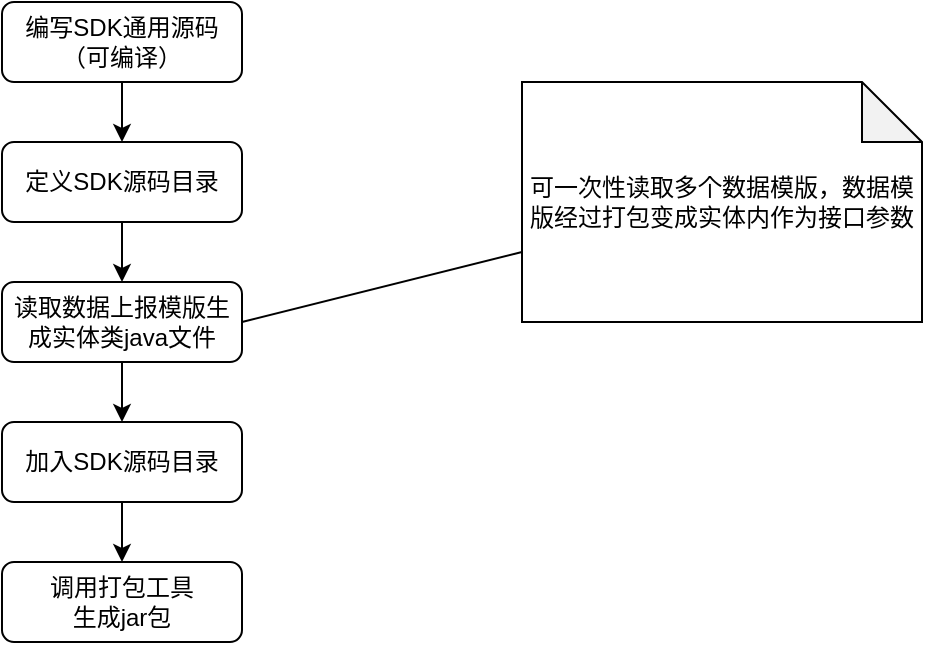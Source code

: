 <mxfile version="16.6.3" type="github" pages="2">
  <diagram id="wiDFAiqb1hgUTGsGTy8J" name="Page-1">
    <mxGraphModel dx="926" dy="493" grid="0" gridSize="10" guides="1" tooltips="1" connect="1" arrows="1" fold="1" page="1" pageScale="1" pageWidth="1169" pageHeight="827" math="0" shadow="0">
      <root>
        <mxCell id="0" />
        <mxCell id="1" parent="0" />
        <mxCell id="bQ-SviAdAgsEly6TEwBb-12" style="edgeStyle=orthogonalEdgeStyle;rounded=0;orthogonalLoop=1;jettySize=auto;html=1;exitX=0.5;exitY=1;exitDx=0;exitDy=0;" parent="1" source="bQ-SviAdAgsEly6TEwBb-1" target="bQ-SviAdAgsEly6TEwBb-8" edge="1">
          <mxGeometry relative="1" as="geometry" />
        </mxCell>
        <mxCell id="bQ-SviAdAgsEly6TEwBb-1" value="加入SDK源码目录" style="rounded=1;whiteSpace=wrap;html=1;" parent="1" vertex="1">
          <mxGeometry x="320" y="289" width="120" height="40" as="geometry" />
        </mxCell>
        <mxCell id="bQ-SviAdAgsEly6TEwBb-11" style="edgeStyle=orthogonalEdgeStyle;rounded=0;orthogonalLoop=1;jettySize=auto;html=1;exitX=0.5;exitY=1;exitDx=0;exitDy=0;entryX=0.5;entryY=0;entryDx=0;entryDy=0;" parent="1" source="bQ-SviAdAgsEly6TEwBb-2" target="bQ-SviAdAgsEly6TEwBb-1" edge="1">
          <mxGeometry relative="1" as="geometry" />
        </mxCell>
        <mxCell id="bQ-SviAdAgsEly6TEwBb-2" value="读取数据上报模版生成实体类java文件" style="rounded=1;whiteSpace=wrap;html=1;" parent="1" vertex="1">
          <mxGeometry x="320" y="219" width="120" height="40" as="geometry" />
        </mxCell>
        <mxCell id="bQ-SviAdAgsEly6TEwBb-3" value="可一次性读取多个数据模版，数据模版经过打包变成实体内作为接口参数" style="shape=note;whiteSpace=wrap;html=1;backgroundOutline=1;darkOpacity=0.05;" parent="1" vertex="1">
          <mxGeometry x="580" y="119" width="200" height="120" as="geometry" />
        </mxCell>
        <mxCell id="bQ-SviAdAgsEly6TEwBb-4" value="" style="endArrow=none;html=1;rounded=0;exitX=1;exitY=0.5;exitDx=0;exitDy=0;" parent="1" source="bQ-SviAdAgsEly6TEwBb-2" target="bQ-SviAdAgsEly6TEwBb-3" edge="1">
          <mxGeometry width="50" height="50" relative="1" as="geometry">
            <mxPoint x="450" y="299" as="sourcePoint" />
            <mxPoint x="500" y="249" as="targetPoint" />
          </mxGeometry>
        </mxCell>
        <mxCell id="bQ-SviAdAgsEly6TEwBb-10" style="edgeStyle=orthogonalEdgeStyle;rounded=0;orthogonalLoop=1;jettySize=auto;html=1;exitX=0.5;exitY=1;exitDx=0;exitDy=0;entryX=0.5;entryY=0;entryDx=0;entryDy=0;" parent="1" source="bQ-SviAdAgsEly6TEwBb-5" target="bQ-SviAdAgsEly6TEwBb-2" edge="1">
          <mxGeometry relative="1" as="geometry" />
        </mxCell>
        <mxCell id="bQ-SviAdAgsEly6TEwBb-5" value="定义SDK源码目录" style="rounded=1;whiteSpace=wrap;html=1;" parent="1" vertex="1">
          <mxGeometry x="320" y="149" width="120" height="40" as="geometry" />
        </mxCell>
        <mxCell id="bQ-SviAdAgsEly6TEwBb-9" style="edgeStyle=orthogonalEdgeStyle;rounded=0;orthogonalLoop=1;jettySize=auto;html=1;exitX=0.5;exitY=1;exitDx=0;exitDy=0;entryX=0.5;entryY=0;entryDx=0;entryDy=0;" parent="1" source="bQ-SviAdAgsEly6TEwBb-7" target="bQ-SviAdAgsEly6TEwBb-5" edge="1">
          <mxGeometry relative="1" as="geometry" />
        </mxCell>
        <mxCell id="bQ-SviAdAgsEly6TEwBb-7" value="编写SDK通用源码（可编译）" style="rounded=1;whiteSpace=wrap;html=1;" parent="1" vertex="1">
          <mxGeometry x="320" y="79" width="120" height="40" as="geometry" />
        </mxCell>
        <mxCell id="bQ-SviAdAgsEly6TEwBb-8" value="调用打包工具&lt;br&gt;生成jar包" style="rounded=1;whiteSpace=wrap;html=1;" parent="1" vertex="1">
          <mxGeometry x="320" y="359" width="120" height="40" as="geometry" />
        </mxCell>
      </root>
    </mxGraphModel>
  </diagram>
  <diagram id="XrPPgUMyTxZaXeDSUMZ4" name="Page-2">
    <mxGraphModel dx="926" dy="493" grid="0" gridSize="10" guides="1" tooltips="1" connect="1" arrows="1" fold="1" page="1" pageScale="1" pageWidth="1169" pageHeight="827" math="0" shadow="0">
      <root>
        <mxCell id="IYlOKihxtgilmY3XUCAm-0" />
        <mxCell id="IYlOKihxtgilmY3XUCAm-1" parent="IYlOKihxtgilmY3XUCAm-0" />
        <mxCell id="XTWS8sP4vSJTlZUB7SxO-8" style="edgeStyle=orthogonalEdgeStyle;rounded=0;orthogonalLoop=1;jettySize=auto;html=1;exitX=0.5;exitY=1;exitDx=0;exitDy=0;entryX=0.5;entryY=0;entryDx=0;entryDy=0;" parent="IYlOKihxtgilmY3XUCAm-1" source="IYlOKihxtgilmY3XUCAm-2" target="BEmdinMRJuIhsy65v0YJ-1" edge="1">
          <mxGeometry relative="1" as="geometry" />
        </mxCell>
        <mxCell id="IYlOKihxtgilmY3XUCAm-2" value="扫描数据上报模版" style="rounded=0;whiteSpace=wrap;html=1;" parent="IYlOKihxtgilmY3XUCAm-1" vertex="1">
          <mxGeometry x="320" y="120" width="120" height="40" as="geometry" />
        </mxCell>
        <mxCell id="XTWS8sP4vSJTlZUB7SxO-9" style="edgeStyle=orthogonalEdgeStyle;rounded=0;orthogonalLoop=1;jettySize=auto;html=1;exitX=0.5;exitY=1;exitDx=0;exitDy=0;entryX=0.5;entryY=0;entryDx=0;entryDy=0;" parent="IYlOKihxtgilmY3XUCAm-1" source="BEmdinMRJuIhsy65v0YJ-1" target="XTWS8sP4vSJTlZUB7SxO-0" edge="1">
          <mxGeometry relative="1" as="geometry" />
        </mxCell>
        <mxCell id="BEmdinMRJuIhsy65v0YJ-1" value="&lt;span&gt;找出trigger_event为job的waring&lt;/span&gt;" style="rounded=0;whiteSpace=wrap;html=1;" parent="IYlOKihxtgilmY3XUCAm-1" vertex="1">
          <mxGeometry x="320" y="190" width="120" height="40" as="geometry" />
        </mxCell>
        <mxCell id="XTWS8sP4vSJTlZUB7SxO-10" style="edgeStyle=orthogonalEdgeStyle;rounded=0;orthogonalLoop=1;jettySize=auto;html=1;exitX=0.5;exitY=1;exitDx=0;exitDy=0;entryX=0.5;entryY=0;entryDx=0;entryDy=0;" parent="IYlOKihxtgilmY3XUCAm-1" source="XTWS8sP4vSJTlZUB7SxO-0" target="XTWS8sP4vSJTlZUB7SxO-1" edge="1">
          <mxGeometry relative="1" as="geometry" />
        </mxCell>
        <mxCell id="XTWS8sP4vSJTlZUB7SxO-0" value="&lt;span&gt;注册定时任务&lt;/span&gt;" style="rounded=0;whiteSpace=wrap;html=1;" parent="IYlOKihxtgilmY3XUCAm-1" vertex="1">
          <mxGeometry x="320" y="260" width="120" height="40" as="geometry" />
        </mxCell>
        <mxCell id="XTWS8sP4vSJTlZUB7SxO-11" style="edgeStyle=orthogonalEdgeStyle;rounded=0;orthogonalLoop=1;jettySize=auto;html=1;exitX=0.5;exitY=1;exitDx=0;exitDy=0;entryX=0.5;entryY=0;entryDx=0;entryDy=0;" parent="IYlOKihxtgilmY3XUCAm-1" source="XTWS8sP4vSJTlZUB7SxO-1" target="XTWS8sP4vSJTlZUB7SxO-2" edge="1">
          <mxGeometry relative="1" as="geometry" />
        </mxCell>
        <mxCell id="XTWS8sP4vSJTlZUB7SxO-1" value="&lt;span&gt;执行&lt;/span&gt;&lt;span&gt;trigger_condition&lt;/span&gt;" style="rounded=0;whiteSpace=wrap;html=1;" parent="IYlOKihxtgilmY3XUCAm-1" vertex="1">
          <mxGeometry x="320" y="330" width="120" height="40" as="geometry" />
        </mxCell>
        <mxCell id="XTWS8sP4vSJTlZUB7SxO-12" style="edgeStyle=orthogonalEdgeStyle;rounded=0;orthogonalLoop=1;jettySize=auto;html=1;exitX=0.5;exitY=1;exitDx=0;exitDy=0;entryX=0.5;entryY=0;entryDx=0;entryDy=0;" parent="IYlOKihxtgilmY3XUCAm-1" source="XTWS8sP4vSJTlZUB7SxO-2" target="XTWS8sP4vSJTlZUB7SxO-3" edge="1">
          <mxGeometry relative="1" as="geometry" />
        </mxCell>
        <mxCell id="XTWS8sP4vSJTlZUB7SxO-2" value="结果是否为True" style="rhombus;whiteSpace=wrap;html=1;rounded=0;" parent="IYlOKihxtgilmY3XUCAm-1" vertex="1">
          <mxGeometry x="340" y="400" width="80" height="80" as="geometry" />
        </mxCell>
        <mxCell id="XTWS8sP4vSJTlZUB7SxO-13" style="edgeStyle=orthogonalEdgeStyle;rounded=0;orthogonalLoop=1;jettySize=auto;html=1;exitX=0.5;exitY=1;exitDx=0;exitDy=0;entryX=0.5;entryY=0;entryDx=0;entryDy=0;entryPerimeter=0;" parent="IYlOKihxtgilmY3XUCAm-1" source="XTWS8sP4vSJTlZUB7SxO-3" target="XTWS8sP4vSJTlZUB7SxO-6" edge="1">
          <mxGeometry relative="1" as="geometry" />
        </mxCell>
        <mxCell id="XTWS8sP4vSJTlZUB7SxO-3" value="发告警消息" style="rounded=0;whiteSpace=wrap;html=1;" parent="IYlOKihxtgilmY3XUCAm-1" vertex="1">
          <mxGeometry x="320" y="510" width="120" height="40" as="geometry" />
        </mxCell>
        <mxCell id="XTWS8sP4vSJTlZUB7SxO-7" style="edgeStyle=orthogonalEdgeStyle;rounded=0;orthogonalLoop=1;jettySize=auto;html=1;exitX=0.5;exitY=1;exitDx=0;exitDy=0;exitPerimeter=0;entryX=0.5;entryY=0;entryDx=0;entryDy=0;" parent="IYlOKihxtgilmY3XUCAm-1" source="XTWS8sP4vSJTlZUB7SxO-4" target="IYlOKihxtgilmY3XUCAm-2" edge="1">
          <mxGeometry relative="1" as="geometry" />
        </mxCell>
        <mxCell id="XTWS8sP4vSJTlZUB7SxO-4" value="开始" style="strokeWidth=1;html=1;shape=mxgraph.flowchart.terminator;whiteSpace=wrap;rounded=0;" parent="IYlOKihxtgilmY3XUCAm-1" vertex="1">
          <mxGeometry x="330" y="50" width="100" height="40" as="geometry" />
        </mxCell>
        <mxCell id="XTWS8sP4vSJTlZUB7SxO-5" style="edgeStyle=orthogonalEdgeStyle;rounded=0;orthogonalLoop=1;jettySize=auto;html=1;exitX=0.5;exitY=1;exitDx=0;exitDy=0;exitPerimeter=0;" parent="IYlOKihxtgilmY3XUCAm-1" source="XTWS8sP4vSJTlZUB7SxO-4" target="XTWS8sP4vSJTlZUB7SxO-4" edge="1">
          <mxGeometry relative="1" as="geometry" />
        </mxCell>
        <mxCell id="XTWS8sP4vSJTlZUB7SxO-6" value="结束" style="strokeWidth=1;html=1;shape=mxgraph.flowchart.terminator;whiteSpace=wrap;rounded=0;" parent="IYlOKihxtgilmY3XUCAm-1" vertex="1">
          <mxGeometry x="330" y="580" width="100" height="40" as="geometry" />
        </mxCell>
        <mxCell id="XTWS8sP4vSJTlZUB7SxO-14" value="是" style="text;html=1;strokeColor=none;fillColor=none;align=center;verticalAlign=middle;whiteSpace=wrap;rounded=0;" parent="IYlOKihxtgilmY3XUCAm-1" vertex="1">
          <mxGeometry x="370" y="470" width="60" height="30" as="geometry" />
        </mxCell>
        <mxCell id="XTWS8sP4vSJTlZUB7SxO-16" value="" style="endArrow=classic;html=1;exitX=0;exitY=0.5;exitDx=0;exitDy=0;entryX=0;entryY=0.5;entryDx=0;entryDy=0;rounded=0;jumpStyle=none;shadow=0;sketch=0;entryPerimeter=0;edgeStyle=orthogonalEdgeStyle;" parent="IYlOKihxtgilmY3XUCAm-1" source="XTWS8sP4vSJTlZUB7SxO-2" target="XTWS8sP4vSJTlZUB7SxO-6" edge="1">
          <mxGeometry width="50" height="50" relative="1" as="geometry">
            <mxPoint x="450" y="460" as="sourcePoint" />
            <mxPoint x="240" y="600" as="targetPoint" />
            <Array as="points">
              <mxPoint x="280" y="440" />
              <mxPoint x="280" y="600" />
            </Array>
          </mxGeometry>
        </mxCell>
        <mxCell id="XTWS8sP4vSJTlZUB7SxO-18" value="否" style="text;html=1;strokeColor=none;fillColor=none;align=center;verticalAlign=middle;whiteSpace=wrap;rounded=0;" parent="IYlOKihxtgilmY3XUCAm-1" vertex="1">
          <mxGeometry x="280" y="440" width="60" height="30" as="geometry" />
        </mxCell>
        <mxCell id="XTWS8sP4vSJTlZUB7SxO-20" value="" style="ellipse;whiteSpace=wrap;html=1;sketch=0;fontColor=#5C5C5C;strokeColor=#FF6666;fillColor=none;dashed=1;" parent="IYlOKihxtgilmY3XUCAm-1" vertex="1">
          <mxGeometry x="290" y="310" width="180" height="80" as="geometry" />
        </mxCell>
        <mxCell id="XTWS8sP4vSJTlZUB7SxO-23" value="" style="html=1;shadow=0;dashed=0;align=center;verticalAlign=middle;shape=mxgraph.arrows2.uTurnArrow;dy=10.5;arrowHead=43;dx2=37.5;sketch=0;fontColor=#5C5C5C;strokeColor=#FF6666;fillColor=none;" parent="IYlOKihxtgilmY3XUCAm-1" vertex="1">
          <mxGeometry x="240" y="290" width="80" height="110" as="geometry" />
        </mxCell>
        <mxCell id="XTWS8sP4vSJTlZUB7SxO-25" value="" style="html=1;shadow=0;dashed=0;align=center;verticalAlign=middle;shape=mxgraph.arrows2.uTurnArrow;dy=11;arrowHead=43;dx2=39.25;sketch=0;fontColor=#5C5C5C;strokeColor=#FF6666;fillColor=none;rotation=-180;" parent="IYlOKihxtgilmY3XUCAm-1" vertex="1">
          <mxGeometry x="450" y="300" width="90" height="100" as="geometry" />
        </mxCell>
      </root>
    </mxGraphModel>
  </diagram>
</mxfile>
